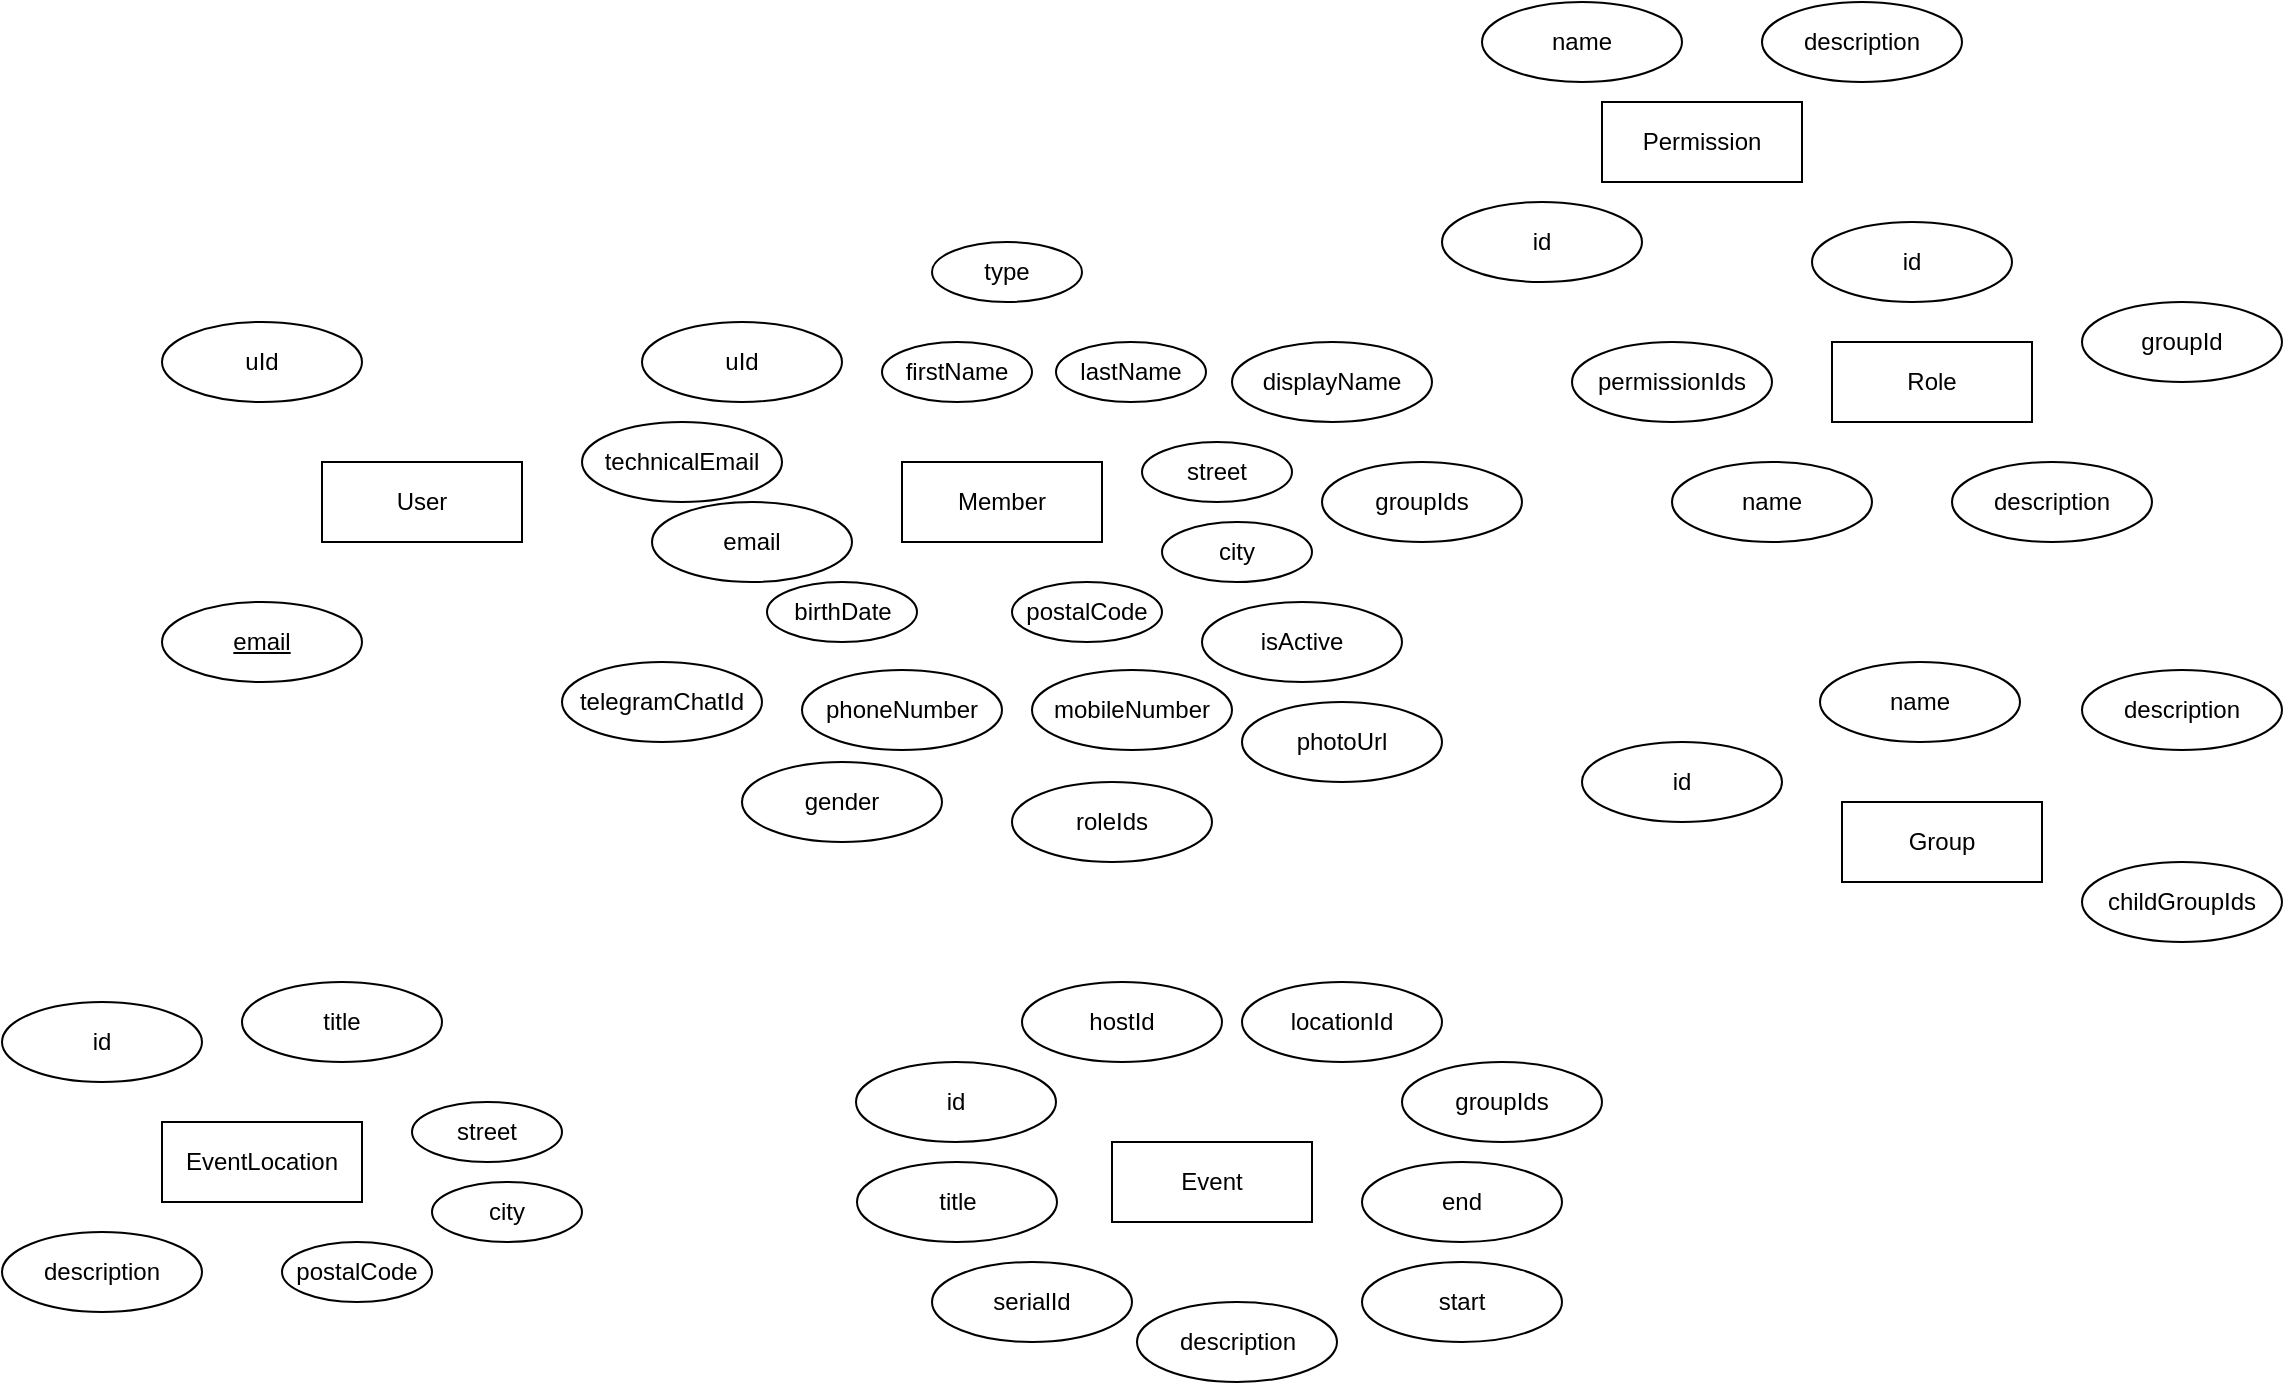 <mxfile version="14.3.1" type="github" pages="2">
  <diagram id="R2lEEEUBdFMjLlhIrx00" name="Page-1">
    <mxGraphModel dx="1426" dy="794" grid="1" gridSize="10" guides="1" tooltips="1" connect="1" arrows="1" fold="1" page="1" pageScale="1" pageWidth="1169" pageHeight="827" math="0" shadow="0" extFonts="Permanent Marker^https://fonts.googleapis.com/css?family=Permanent+Marker">
      <root>
        <mxCell id="0" />
        <mxCell id="1" parent="0" />
        <mxCell id="Y8yPPuU184hUhB0sjw1A-1" value="User&lt;br&gt;" style="whiteSpace=wrap;html=1;align=center;" parent="1" vertex="1">
          <mxGeometry x="180" y="270" width="100" height="40" as="geometry" />
        </mxCell>
        <mxCell id="Y8yPPuU184hUhB0sjw1A-7" value="&lt;u&gt;email&lt;/u&gt;" style="ellipse;whiteSpace=wrap;html=1;align=center;" parent="1" vertex="1">
          <mxGeometry x="100" y="340" width="100" height="40" as="geometry" />
        </mxCell>
        <mxCell id="Y8yPPuU184hUhB0sjw1A-9" value="uId" style="ellipse;whiteSpace=wrap;html=1;align=center;" parent="1" vertex="1">
          <mxGeometry x="100" y="200" width="100" height="40" as="geometry" />
        </mxCell>
        <mxCell id="Y8yPPuU184hUhB0sjw1A-10" value="Member" style="whiteSpace=wrap;html=1;align=center;" parent="1" vertex="1">
          <mxGeometry x="470" y="270" width="100" height="40" as="geometry" />
        </mxCell>
        <mxCell id="Y8yPPuU184hUhB0sjw1A-11" value="uId" style="ellipse;whiteSpace=wrap;html=1;align=center;" parent="1" vertex="1">
          <mxGeometry x="340" y="200" width="100" height="40" as="geometry" />
        </mxCell>
        <mxCell id="Y8yPPuU184hUhB0sjw1A-12" value="firstName" style="ellipse;whiteSpace=wrap;html=1;align=center;" parent="1" vertex="1">
          <mxGeometry x="460" y="210" width="75" height="30" as="geometry" />
        </mxCell>
        <mxCell id="Y8yPPuU184hUhB0sjw1A-14" value="lastName" style="ellipse;whiteSpace=wrap;html=1;align=center;" parent="1" vertex="1">
          <mxGeometry x="547" y="210" width="75" height="30" as="geometry" />
        </mxCell>
        <mxCell id="Y8yPPuU184hUhB0sjw1A-15" value="street" style="ellipse;whiteSpace=wrap;html=1;align=center;" parent="1" vertex="1">
          <mxGeometry x="590" y="260" width="75" height="30" as="geometry" />
        </mxCell>
        <mxCell id="Y8yPPuU184hUhB0sjw1A-16" value="city" style="ellipse;whiteSpace=wrap;html=1;align=center;" parent="1" vertex="1">
          <mxGeometry x="600" y="300" width="75" height="30" as="geometry" />
        </mxCell>
        <mxCell id="Y8yPPuU184hUhB0sjw1A-17" value="postalCode" style="ellipse;whiteSpace=wrap;html=1;align=center;" parent="1" vertex="1">
          <mxGeometry x="525" y="330" width="75" height="30" as="geometry" />
        </mxCell>
        <mxCell id="Y8yPPuU184hUhB0sjw1A-19" value="birthDate" style="ellipse;whiteSpace=wrap;html=1;align=center;" parent="1" vertex="1">
          <mxGeometry x="402.5" y="330" width="75" height="30" as="geometry" />
        </mxCell>
        <mxCell id="Y8yPPuU184hUhB0sjw1A-20" value="technicalEmail" style="ellipse;whiteSpace=wrap;html=1;align=center;" parent="1" vertex="1">
          <mxGeometry x="310" y="250" width="100" height="40" as="geometry" />
        </mxCell>
        <mxCell id="Y8yPPuU184hUhB0sjw1A-21" value="email" style="ellipse;whiteSpace=wrap;html=1;align=center;" parent="1" vertex="1">
          <mxGeometry x="345" y="290" width="100" height="40" as="geometry" />
        </mxCell>
        <mxCell id="Y8yPPuU184hUhB0sjw1A-22" value="phoneNumber" style="ellipse;whiteSpace=wrap;html=1;align=center;" parent="1" vertex="1">
          <mxGeometry x="420" y="374" width="100" height="40" as="geometry" />
        </mxCell>
        <mxCell id="Y8yPPuU184hUhB0sjw1A-23" value="mobileNumber" style="ellipse;whiteSpace=wrap;html=1;align=center;" parent="1" vertex="1">
          <mxGeometry x="535" y="374" width="100" height="40" as="geometry" />
        </mxCell>
        <mxCell id="Y8yPPuU184hUhB0sjw1A-24" value="isActive" style="ellipse;whiteSpace=wrap;html=1;align=center;" parent="1" vertex="1">
          <mxGeometry x="620" y="340" width="100" height="40" as="geometry" />
        </mxCell>
        <mxCell id="Y8yPPuU184hUhB0sjw1A-25" value="telegramChatId" style="ellipse;whiteSpace=wrap;html=1;align=center;" parent="1" vertex="1">
          <mxGeometry x="300" y="370" width="100" height="40" as="geometry" />
        </mxCell>
        <mxCell id="Y8yPPuU184hUhB0sjw1A-26" value="displayName" style="ellipse;whiteSpace=wrap;html=1;align=center;" parent="1" vertex="1">
          <mxGeometry x="635" y="210" width="100" height="40" as="geometry" />
        </mxCell>
        <mxCell id="Y8yPPuU184hUhB0sjw1A-27" value="photoUrl" style="ellipse;whiteSpace=wrap;html=1;align=center;" parent="1" vertex="1">
          <mxGeometry x="640" y="390" width="100" height="40" as="geometry" />
        </mxCell>
        <mxCell id="Y8yPPuU184hUhB0sjw1A-28" value="gender" style="ellipse;whiteSpace=wrap;html=1;align=center;" parent="1" vertex="1">
          <mxGeometry x="390" y="420" width="100" height="40" as="geometry" />
        </mxCell>
        <mxCell id="Y8yPPuU184hUhB0sjw1A-31" value="Permission" style="whiteSpace=wrap;html=1;align=center;" parent="1" vertex="1">
          <mxGeometry x="820" y="90" width="100" height="40" as="geometry" />
        </mxCell>
        <mxCell id="Y8yPPuU184hUhB0sjw1A-32" value="name&lt;br&gt;" style="ellipse;whiteSpace=wrap;html=1;align=center;" parent="1" vertex="1">
          <mxGeometry x="760" y="40" width="100" height="40" as="geometry" />
        </mxCell>
        <mxCell id="Y8yPPuU184hUhB0sjw1A-33" value="description" style="ellipse;whiteSpace=wrap;html=1;align=center;" parent="1" vertex="1">
          <mxGeometry x="900" y="40" width="100" height="40" as="geometry" />
        </mxCell>
        <mxCell id="Y8yPPuU184hUhB0sjw1A-34" value="id&lt;br&gt;" style="ellipse;whiteSpace=wrap;html=1;align=center;" parent="1" vertex="1">
          <mxGeometry x="740" y="140" width="100" height="40" as="geometry" />
        </mxCell>
        <mxCell id="Y8yPPuU184hUhB0sjw1A-35" value="Role" style="whiteSpace=wrap;html=1;align=center;" parent="1" vertex="1">
          <mxGeometry x="935" y="210" width="100" height="40" as="geometry" />
        </mxCell>
        <mxCell id="Y8yPPuU184hUhB0sjw1A-36" value="permissionIds" style="ellipse;whiteSpace=wrap;html=1;align=center;" parent="1" vertex="1">
          <mxGeometry x="805" y="210" width="100" height="40" as="geometry" />
        </mxCell>
        <mxCell id="Y8yPPuU184hUhB0sjw1A-37" value="id&lt;br&gt;" style="ellipse;whiteSpace=wrap;html=1;align=center;" parent="1" vertex="1">
          <mxGeometry x="925" y="150" width="100" height="40" as="geometry" />
        </mxCell>
        <mxCell id="Y8yPPuU184hUhB0sjw1A-38" value="name&lt;br&gt;" style="ellipse;whiteSpace=wrap;html=1;align=center;" parent="1" vertex="1">
          <mxGeometry x="855" y="270" width="100" height="40" as="geometry" />
        </mxCell>
        <mxCell id="Y8yPPuU184hUhB0sjw1A-39" value="description" style="ellipse;whiteSpace=wrap;html=1;align=center;" parent="1" vertex="1">
          <mxGeometry x="995" y="270" width="100" height="40" as="geometry" />
        </mxCell>
        <mxCell id="Y8yPPuU184hUhB0sjw1A-40" value="roleIds" style="ellipse;whiteSpace=wrap;html=1;align=center;" parent="1" vertex="1">
          <mxGeometry x="525" y="430" width="100" height="40" as="geometry" />
        </mxCell>
        <mxCell id="Y8yPPuU184hUhB0sjw1A-49" value="" style="edgeStyle=orthogonalEdgeStyle;rounded=0;orthogonalLoop=1;jettySize=auto;html=1;entryX=0.5;entryY=1;entryDx=0;entryDy=0;entryPerimeter=0;" parent="1" edge="1">
          <mxGeometry relative="1" as="geometry">
            <mxPoint x="445" y="626.0" as="targetPoint" />
          </mxGeometry>
        </mxCell>
        <mxCell id="Y8yPPuU184hUhB0sjw1A-50" value="Group" style="whiteSpace=wrap;html=1;align=center;" parent="1" vertex="1">
          <mxGeometry x="940" y="440" width="100" height="40" as="geometry" />
        </mxCell>
        <mxCell id="Y8yPPuU184hUhB0sjw1A-51" value="id&lt;br&gt;" style="ellipse;whiteSpace=wrap;html=1;align=center;" parent="1" vertex="1">
          <mxGeometry x="810" y="410" width="100" height="40" as="geometry" />
        </mxCell>
        <mxCell id="Y8yPPuU184hUhB0sjw1A-52" value="name&lt;br&gt;" style="ellipse;whiteSpace=wrap;html=1;align=center;" parent="1" vertex="1">
          <mxGeometry x="929" y="370" width="100" height="40" as="geometry" />
        </mxCell>
        <mxCell id="Y8yPPuU184hUhB0sjw1A-53" value="description" style="ellipse;whiteSpace=wrap;html=1;align=center;" parent="1" vertex="1">
          <mxGeometry x="1060" y="374" width="100" height="40" as="geometry" />
        </mxCell>
        <mxCell id="Y8yPPuU184hUhB0sjw1A-54" value="groupIds" style="ellipse;whiteSpace=wrap;html=1;align=center;" parent="1" vertex="1">
          <mxGeometry x="680" y="270" width="100" height="40" as="geometry" />
        </mxCell>
        <mxCell id="Y8yPPuU184hUhB0sjw1A-58" value="groupId" style="ellipse;whiteSpace=wrap;html=1;align=center;" parent="1" vertex="1">
          <mxGeometry x="1060" y="190" width="100" height="40" as="geometry" />
        </mxCell>
        <mxCell id="Y8yPPuU184hUhB0sjw1A-59" value="childGroupIds" style="ellipse;whiteSpace=wrap;html=1;align=center;" parent="1" vertex="1">
          <mxGeometry x="1060" y="470" width="100" height="40" as="geometry" />
        </mxCell>
        <mxCell id="Y8yPPuU184hUhB0sjw1A-60" value="Event" style="whiteSpace=wrap;html=1;align=center;" parent="1" vertex="1">
          <mxGeometry x="575" y="610" width="100" height="40" as="geometry" />
        </mxCell>
        <mxCell id="-vktSqSnJXX3vwaCtQui-2" value="id&lt;br&gt;" style="ellipse;whiteSpace=wrap;html=1;align=center;" vertex="1" parent="1">
          <mxGeometry x="447" y="570" width="100" height="40" as="geometry" />
        </mxCell>
        <mxCell id="-vktSqSnJXX3vwaCtQui-3" value="title" style="ellipse;whiteSpace=wrap;html=1;align=center;" vertex="1" parent="1">
          <mxGeometry x="447.5" y="620" width="100" height="40" as="geometry" />
        </mxCell>
        <mxCell id="-vktSqSnJXX3vwaCtQui-4" value="description" style="ellipse;whiteSpace=wrap;html=1;align=center;" vertex="1" parent="1">
          <mxGeometry x="587.5" y="690" width="100" height="40" as="geometry" />
        </mxCell>
        <mxCell id="-vktSqSnJXX3vwaCtQui-5" value="start" style="ellipse;whiteSpace=wrap;html=1;align=center;" vertex="1" parent="1">
          <mxGeometry x="700" y="670" width="100" height="40" as="geometry" />
        </mxCell>
        <mxCell id="-vktSqSnJXX3vwaCtQui-6" value="end" style="ellipse;whiteSpace=wrap;html=1;align=center;" vertex="1" parent="1">
          <mxGeometry x="700" y="620" width="100" height="40" as="geometry" />
        </mxCell>
        <mxCell id="-vktSqSnJXX3vwaCtQui-7" value="groupIds" style="ellipse;whiteSpace=wrap;html=1;align=center;" vertex="1" parent="1">
          <mxGeometry x="720" y="570" width="100" height="40" as="geometry" />
        </mxCell>
        <mxCell id="-vktSqSnJXX3vwaCtQui-8" value="hostId" style="ellipse;whiteSpace=wrap;html=1;align=center;" vertex="1" parent="1">
          <mxGeometry x="530" y="530" width="100" height="40" as="geometry" />
        </mxCell>
        <mxCell id="-vktSqSnJXX3vwaCtQui-9" value="serialId" style="ellipse;whiteSpace=wrap;html=1;align=center;" vertex="1" parent="1">
          <mxGeometry x="485" y="670" width="100" height="40" as="geometry" />
        </mxCell>
        <mxCell id="-vktSqSnJXX3vwaCtQui-10" value="EventLocation" style="whiteSpace=wrap;html=1;align=center;" vertex="1" parent="1">
          <mxGeometry x="100" y="600" width="100" height="40" as="geometry" />
        </mxCell>
        <mxCell id="-vktSqSnJXX3vwaCtQui-11" value="locationId" style="ellipse;whiteSpace=wrap;html=1;align=center;" vertex="1" parent="1">
          <mxGeometry x="640" y="530" width="100" height="40" as="geometry" />
        </mxCell>
        <mxCell id="-vktSqSnJXX3vwaCtQui-12" value="id&lt;br&gt;" style="ellipse;whiteSpace=wrap;html=1;align=center;" vertex="1" parent="1">
          <mxGeometry x="20" y="540" width="100" height="40" as="geometry" />
        </mxCell>
        <mxCell id="-vktSqSnJXX3vwaCtQui-13" value="title" style="ellipse;whiteSpace=wrap;html=1;align=center;" vertex="1" parent="1">
          <mxGeometry x="140" y="530" width="100" height="40" as="geometry" />
        </mxCell>
        <mxCell id="-vktSqSnJXX3vwaCtQui-14" value="street" style="ellipse;whiteSpace=wrap;html=1;align=center;" vertex="1" parent="1">
          <mxGeometry x="225" y="590" width="75" height="30" as="geometry" />
        </mxCell>
        <mxCell id="-vktSqSnJXX3vwaCtQui-15" value="city" style="ellipse;whiteSpace=wrap;html=1;align=center;" vertex="1" parent="1">
          <mxGeometry x="235" y="630" width="75" height="30" as="geometry" />
        </mxCell>
        <mxCell id="-vktSqSnJXX3vwaCtQui-16" value="postalCode" style="ellipse;whiteSpace=wrap;html=1;align=center;" vertex="1" parent="1">
          <mxGeometry x="160" y="660" width="75" height="30" as="geometry" />
        </mxCell>
        <mxCell id="-vktSqSnJXX3vwaCtQui-17" value="description" style="ellipse;whiteSpace=wrap;html=1;align=center;" vertex="1" parent="1">
          <mxGeometry x="20" y="655" width="100" height="40" as="geometry" />
        </mxCell>
        <mxCell id="-vktSqSnJXX3vwaCtQui-18" value="type" style="ellipse;whiteSpace=wrap;html=1;align=center;" vertex="1" parent="1">
          <mxGeometry x="485" y="160" width="75" height="30" as="geometry" />
        </mxCell>
      </root>
    </mxGraphModel>
  </diagram>
  <diagram id="9rZKI6-EwDCYHiaiz7eu" name="Member">
    <mxGraphModel dx="1426" dy="794" grid="1" gridSize="10" guides="1" tooltips="1" connect="1" arrows="1" fold="1" page="1" pageScale="1" pageWidth="1169" pageHeight="827" math="0" shadow="0">
      <root>
        <mxCell id="H7FEz92dZ-ymCxRKoCbM-0" />
        <mxCell id="H7FEz92dZ-ymCxRKoCbM-1" parent="H7FEz92dZ-ymCxRKoCbM-0" />
      </root>
    </mxGraphModel>
  </diagram>
</mxfile>
